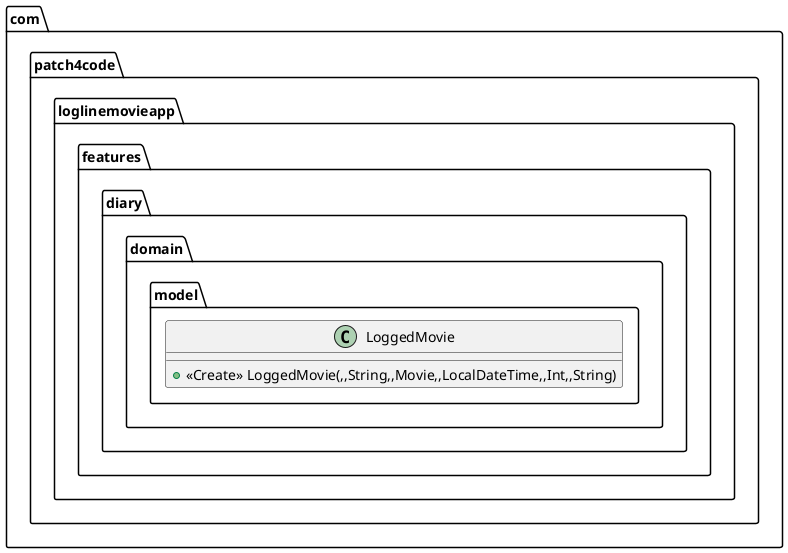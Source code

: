 @startuml
class com.patch4code.loglinemovieapp.features.diary.domain.model.LoggedMovie {
+ <<Create>> LoggedMovie(,,String,,Movie,,LocalDateTime,,Int,,String)
}

@enduml